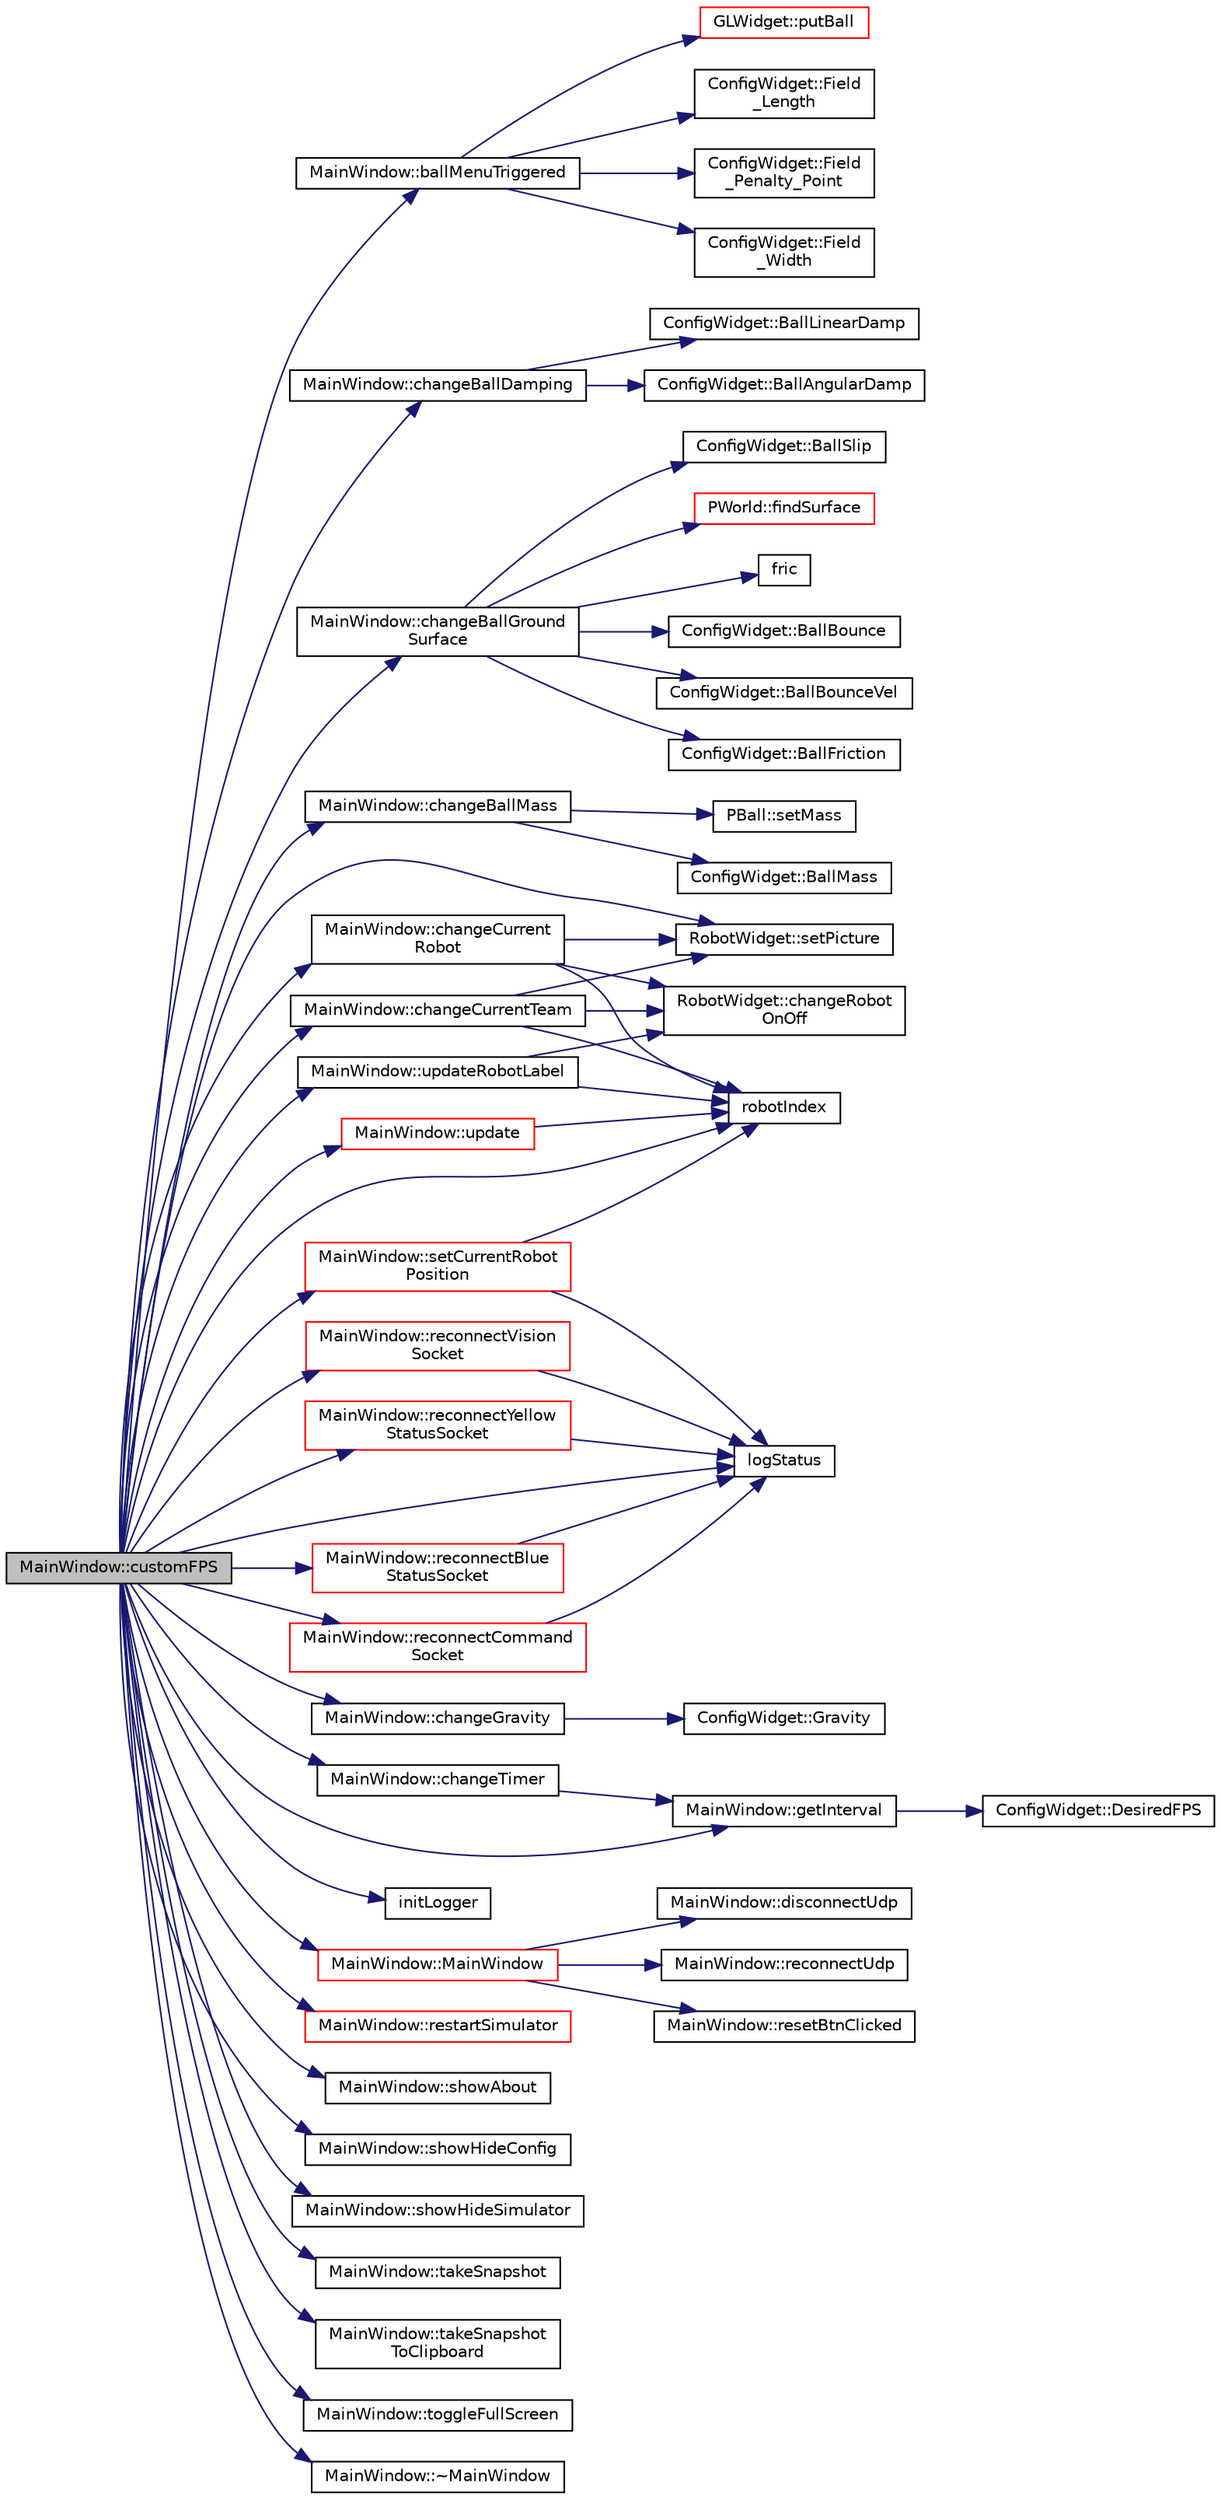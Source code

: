 digraph "MainWindow::customFPS"
{
 // INTERACTIVE_SVG=YES
  edge [fontname="Helvetica",fontsize="10",labelfontname="Helvetica",labelfontsize="10"];
  node [fontname="Helvetica",fontsize="10",shape=record];
  rankdir="LR";
  Node1 [label="MainWindow::customFPS",height=0.2,width=0.4,color="black", fillcolor="grey75", style="filled", fontcolor="black"];
  Node1 -> Node2 [color="midnightblue",fontsize="10",style="solid",fontname="Helvetica"];
  Node2 [label="MainWindow::ballMenuTriggered",height=0.2,width=0.4,color="black", fillcolor="white", style="filled",URL="$d9/dc6/class_main_window.html#a8e133d704e89ff21e3415564038d8ebf"];
  Node2 -> Node3 [color="midnightblue",fontsize="10",style="solid",fontname="Helvetica"];
  Node3 [label="ConfigWidget::Field\l_Length",height=0.2,width=0.4,color="black", fillcolor="white", style="filled",URL="$d6/d55/class_config_widget.html#ad6dcd940c26e1f4d8f10de1d7db126dd"];
  Node2 -> Node4 [color="midnightblue",fontsize="10",style="solid",fontname="Helvetica"];
  Node4 [label="ConfigWidget::Field\l_Penalty_Point",height=0.2,width=0.4,color="black", fillcolor="white", style="filled",URL="$d6/d55/class_config_widget.html#a9c2cb2d0cf475dc18205acc2a207e854"];
  Node2 -> Node5 [color="midnightblue",fontsize="10",style="solid",fontname="Helvetica"];
  Node5 [label="ConfigWidget::Field\l_Width",height=0.2,width=0.4,color="black", fillcolor="white", style="filled",URL="$d6/d55/class_config_widget.html#a52dd005ffaa605f06c17dc45d87e44f8"];
  Node2 -> Node6 [color="midnightblue",fontsize="10",style="solid",fontname="Helvetica"];
  Node6 [label="GLWidget::putBall",height=0.2,width=0.4,color="red", fillcolor="white", style="filled",URL="$da/d10/class_g_l_widget.html#a9f278fd8ea6b42a0a36637f4bed2f0af"];
  Node1 -> Node7 [color="midnightblue",fontsize="10",style="solid",fontname="Helvetica"];
  Node7 [label="MainWindow::changeBallDamping",height=0.2,width=0.4,color="black", fillcolor="white", style="filled",URL="$d9/dc6/class_main_window.html#ab5c8046b267cd4d389aaec83ddeb5863"];
  Node7 -> Node8 [color="midnightblue",fontsize="10",style="solid",fontname="Helvetica"];
  Node8 [label="ConfigWidget::BallAngularDamp",height=0.2,width=0.4,color="black", fillcolor="white", style="filled",URL="$d6/d55/class_config_widget.html#a534a9d7feb2494ebeea12a01e1cbb02c"];
  Node7 -> Node9 [color="midnightblue",fontsize="10",style="solid",fontname="Helvetica"];
  Node9 [label="ConfigWidget::BallLinearDamp",height=0.2,width=0.4,color="black", fillcolor="white", style="filled",URL="$d6/d55/class_config_widget.html#a56f114af14a1dd2a64bd95149c7caa9a"];
  Node1 -> Node10 [color="midnightblue",fontsize="10",style="solid",fontname="Helvetica"];
  Node10 [label="MainWindow::changeBallGround\lSurface",height=0.2,width=0.4,color="black", fillcolor="white", style="filled",URL="$d9/dc6/class_main_window.html#a522401d296858c4d88d9f750da09721b"];
  Node10 -> Node11 [color="midnightblue",fontsize="10",style="solid",fontname="Helvetica"];
  Node11 [label="ConfigWidget::BallBounce",height=0.2,width=0.4,color="black", fillcolor="white", style="filled",URL="$d6/d55/class_config_widget.html#a967f015a3359a6fb7035c8b42012f1c6"];
  Node10 -> Node12 [color="midnightblue",fontsize="10",style="solid",fontname="Helvetica"];
  Node12 [label="ConfigWidget::BallBounceVel",height=0.2,width=0.4,color="black", fillcolor="white", style="filled",URL="$d6/d55/class_config_widget.html#a9ae24d7392a654d15979a068c5950d4d"];
  Node10 -> Node13 [color="midnightblue",fontsize="10",style="solid",fontname="Helvetica"];
  Node13 [label="ConfigWidget::BallFriction",height=0.2,width=0.4,color="black", fillcolor="white", style="filled",URL="$d6/d55/class_config_widget.html#a97000cb92033db3e8869efc98eae3feb"];
  Node10 -> Node14 [color="midnightblue",fontsize="10",style="solid",fontname="Helvetica"];
  Node14 [label="ConfigWidget::BallSlip",height=0.2,width=0.4,color="black", fillcolor="white", style="filled",URL="$d6/d55/class_config_widget.html#ac7ab3f26c23acc566009311f6fb312b3"];
  Node10 -> Node15 [color="midnightblue",fontsize="10",style="solid",fontname="Helvetica"];
  Node15 [label="PWorld::findSurface",height=0.2,width=0.4,color="red", fillcolor="white", style="filled",URL="$de/d29/class_p_world.html#ad455d6d2e5de9e7a0fecd064557d51b4"];
  Node10 -> Node16 [color="midnightblue",fontsize="10",style="solid",fontname="Helvetica"];
  Node16 [label="fric",height=0.2,width=0.4,color="black", fillcolor="white", style="filled",URL="$d4/d4c/sslworld_8h.html#ae90a89c08ce620406bdddbc833db299f"];
  Node1 -> Node17 [color="midnightblue",fontsize="10",style="solid",fontname="Helvetica"];
  Node17 [label="MainWindow::changeBallMass",height=0.2,width=0.4,color="black", fillcolor="white", style="filled",URL="$d9/dc6/class_main_window.html#a358a92afdabed9da62ad4bc13dcd822a"];
  Node17 -> Node18 [color="midnightblue",fontsize="10",style="solid",fontname="Helvetica"];
  Node18 [label="ConfigWidget::BallMass",height=0.2,width=0.4,color="black", fillcolor="white", style="filled",URL="$d6/d55/class_config_widget.html#afc292cf67ebf286537eccbf0ec389d9c"];
  Node17 -> Node19 [color="midnightblue",fontsize="10",style="solid",fontname="Helvetica"];
  Node19 [label="PBall::setMass",height=0.2,width=0.4,color="black", fillcolor="white", style="filled",URL="$d5/d9b/class_p_ball.html#a568fb3ff8c88141c50d0fb1bf4cdbe41"];
  Node1 -> Node20 [color="midnightblue",fontsize="10",style="solid",fontname="Helvetica"];
  Node20 [label="MainWindow::changeCurrent\lRobot",height=0.2,width=0.4,color="black", fillcolor="white", style="filled",URL="$d9/dc6/class_main_window.html#a106655f6f0d5b07c7d57d63cdd83f67c"];
  Node20 -> Node21 [color="midnightblue",fontsize="10",style="solid",fontname="Helvetica"];
  Node21 [label="RobotWidget::changeRobot\lOnOff",height=0.2,width=0.4,color="black", fillcolor="white", style="filled",URL="$d9/d58/class_robot_widget.html#a4b2358e6238ad0ecd33e9f7ec5c7fa19"];
  Node20 -> Node22 [color="midnightblue",fontsize="10",style="solid",fontname="Helvetica"];
  Node22 [label="robotIndex",height=0.2,width=0.4,color="black", fillcolor="white", style="filled",URL="$d4/d4c/sslworld_8h.html#adc28e5d519f95cbce6aed7c31e2053a0"];
  Node20 -> Node23 [color="midnightblue",fontsize="10",style="solid",fontname="Helvetica"];
  Node23 [label="RobotWidget::setPicture",height=0.2,width=0.4,color="black", fillcolor="white", style="filled",URL="$d9/d58/class_robot_widget.html#a8bbffa248b04e5505ffd69e8dc0d514e"];
  Node1 -> Node24 [color="midnightblue",fontsize="10",style="solid",fontname="Helvetica"];
  Node24 [label="MainWindow::changeCurrentTeam",height=0.2,width=0.4,color="black", fillcolor="white", style="filled",URL="$d9/dc6/class_main_window.html#ab730d775e9f93f24e96bdf10a3977e57"];
  Node24 -> Node21 [color="midnightblue",fontsize="10",style="solid",fontname="Helvetica"];
  Node24 -> Node22 [color="midnightblue",fontsize="10",style="solid",fontname="Helvetica"];
  Node24 -> Node23 [color="midnightblue",fontsize="10",style="solid",fontname="Helvetica"];
  Node1 -> Node25 [color="midnightblue",fontsize="10",style="solid",fontname="Helvetica"];
  Node25 [label="MainWindow::changeGravity",height=0.2,width=0.4,color="black", fillcolor="white", style="filled",URL="$d9/dc6/class_main_window.html#a42ff71549e525cb3837b5330ef71b8c6"];
  Node25 -> Node26 [color="midnightblue",fontsize="10",style="solid",fontname="Helvetica"];
  Node26 [label="ConfigWidget::Gravity",height=0.2,width=0.4,color="black", fillcolor="white", style="filled",URL="$d6/d55/class_config_widget.html#a59787ceea61539c29e2147baf8b69535"];
  Node1 -> Node27 [color="midnightblue",fontsize="10",style="solid",fontname="Helvetica"];
  Node27 [label="MainWindow::changeTimer",height=0.2,width=0.4,color="black", fillcolor="white", style="filled",URL="$d9/dc6/class_main_window.html#a3d0471e3efeaff9c7c701eb86d52960c"];
  Node27 -> Node28 [color="midnightblue",fontsize="10",style="solid",fontname="Helvetica"];
  Node28 [label="MainWindow::getInterval",height=0.2,width=0.4,color="black", fillcolor="white", style="filled",URL="$d9/dc6/class_main_window.html#a88c8d788d6606f719cd40c0eaf6f010b"];
  Node28 -> Node29 [color="midnightblue",fontsize="10",style="solid",fontname="Helvetica"];
  Node29 [label="ConfigWidget::DesiredFPS",height=0.2,width=0.4,color="black", fillcolor="white", style="filled",URL="$d6/d55/class_config_widget.html#a4e4dbe789f4acc389ab0c5e2cb2966e2"];
  Node1 -> Node28 [color="midnightblue",fontsize="10",style="solid",fontname="Helvetica"];
  Node1 -> Node30 [color="midnightblue",fontsize="10",style="solid",fontname="Helvetica"];
  Node30 [label="initLogger",height=0.2,width=0.4,color="black", fillcolor="white", style="filled",URL="$d1/d8c/logger_8h.html#a0b04aeeb0d125589b1f015e54bfc2573"];
  Node1 -> Node31 [color="midnightblue",fontsize="10",style="solid",fontname="Helvetica"];
  Node31 [label="logStatus",height=0.2,width=0.4,color="black", fillcolor="white", style="filled",URL="$d1/d8c/logger_8h.html#a99568d93d99c357f22a3f8b10dd836bb"];
  Node1 -> Node32 [color="midnightblue",fontsize="10",style="solid",fontname="Helvetica"];
  Node32 [label="MainWindow::MainWindow",height=0.2,width=0.4,color="red", fillcolor="white", style="filled",URL="$d9/dc6/class_main_window.html#a8b244be8b7b7db1b08de2a2acb9409db"];
  Node32 -> Node33 [color="midnightblue",fontsize="10",style="solid",fontname="Helvetica"];
  Node33 [label="MainWindow::disconnectUdp",height=0.2,width=0.4,color="black", fillcolor="white", style="filled",URL="$d9/dc6/class_main_window.html#a9473abe041c1a666de2c12f4b1c6cd39"];
  Node32 -> Node34 [color="midnightblue",fontsize="10",style="solid",fontname="Helvetica"];
  Node34 [label="MainWindow::reconnectUdp",height=0.2,width=0.4,color="black", fillcolor="white", style="filled",URL="$d9/dc6/class_main_window.html#abf57ccc0365e76ae10cdb4d6ce89e13f"];
  Node32 -> Node35 [color="midnightblue",fontsize="10",style="solid",fontname="Helvetica"];
  Node35 [label="MainWindow::resetBtnClicked",height=0.2,width=0.4,color="black", fillcolor="white", style="filled",URL="$d9/dc6/class_main_window.html#a6cddce4209b17cb7d765d41d3b02e127"];
  Node1 -> Node36 [color="midnightblue",fontsize="10",style="solid",fontname="Helvetica"];
  Node36 [label="MainWindow::reconnectBlue\lStatusSocket",height=0.2,width=0.4,color="red", fillcolor="white", style="filled",URL="$d9/dc6/class_main_window.html#a138c426ef8e1c2a23a65773988a02d8f"];
  Node36 -> Node31 [color="midnightblue",fontsize="10",style="solid",fontname="Helvetica"];
  Node1 -> Node37 [color="midnightblue",fontsize="10",style="solid",fontname="Helvetica"];
  Node37 [label="MainWindow::reconnectCommand\lSocket",height=0.2,width=0.4,color="red", fillcolor="white", style="filled",URL="$d9/dc6/class_main_window.html#a3773663f183cdba856ae784c0dad02b4"];
  Node37 -> Node31 [color="midnightblue",fontsize="10",style="solid",fontname="Helvetica"];
  Node1 -> Node38 [color="midnightblue",fontsize="10",style="solid",fontname="Helvetica"];
  Node38 [label="MainWindow::reconnectVision\lSocket",height=0.2,width=0.4,color="red", fillcolor="white", style="filled",URL="$d9/dc6/class_main_window.html#a2188b3060fb047fad8f1a401aee1031b"];
  Node38 -> Node31 [color="midnightblue",fontsize="10",style="solid",fontname="Helvetica"];
  Node1 -> Node39 [color="midnightblue",fontsize="10",style="solid",fontname="Helvetica"];
  Node39 [label="MainWindow::reconnectYellow\lStatusSocket",height=0.2,width=0.4,color="red", fillcolor="white", style="filled",URL="$d9/dc6/class_main_window.html#a5746c4a7c033c1faf302c07d99787621"];
  Node39 -> Node31 [color="midnightblue",fontsize="10",style="solid",fontname="Helvetica"];
  Node1 -> Node40 [color="midnightblue",fontsize="10",style="solid",fontname="Helvetica"];
  Node40 [label="MainWindow::restartSimulator",height=0.2,width=0.4,color="red", fillcolor="white", style="filled",URL="$d9/dc6/class_main_window.html#a467737b58e7c52fc215ce9e241829579"];
  Node1 -> Node22 [color="midnightblue",fontsize="10",style="solid",fontname="Helvetica"];
  Node1 -> Node41 [color="midnightblue",fontsize="10",style="solid",fontname="Helvetica"];
  Node41 [label="MainWindow::setCurrentRobot\lPosition",height=0.2,width=0.4,color="red", fillcolor="white", style="filled",URL="$d9/dc6/class_main_window.html#abf70ab6834b8f552659edf27b9313e13"];
  Node41 -> Node22 [color="midnightblue",fontsize="10",style="solid",fontname="Helvetica"];
  Node41 -> Node31 [color="midnightblue",fontsize="10",style="solid",fontname="Helvetica"];
  Node1 -> Node23 [color="midnightblue",fontsize="10",style="solid",fontname="Helvetica"];
  Node1 -> Node42 [color="midnightblue",fontsize="10",style="solid",fontname="Helvetica"];
  Node42 [label="MainWindow::showAbout",height=0.2,width=0.4,color="black", fillcolor="white", style="filled",URL="$d9/dc6/class_main_window.html#aa3aa0f3ce42e748b931d6211921ea197"];
  Node1 -> Node43 [color="midnightblue",fontsize="10",style="solid",fontname="Helvetica"];
  Node43 [label="MainWindow::showHideConfig",height=0.2,width=0.4,color="black", fillcolor="white", style="filled",URL="$d9/dc6/class_main_window.html#a32ef410127f7c104f6b6e6eb69ee713c"];
  Node1 -> Node44 [color="midnightblue",fontsize="10",style="solid",fontname="Helvetica"];
  Node44 [label="MainWindow::showHideSimulator",height=0.2,width=0.4,color="black", fillcolor="white", style="filled",URL="$d9/dc6/class_main_window.html#a8d542d311ccb2f1ebaec786667045c2c"];
  Node1 -> Node45 [color="midnightblue",fontsize="10",style="solid",fontname="Helvetica"];
  Node45 [label="MainWindow::takeSnapshot",height=0.2,width=0.4,color="black", fillcolor="white", style="filled",URL="$d9/dc6/class_main_window.html#ab0caff77019ac7a577c52ed9e96bb546"];
  Node1 -> Node46 [color="midnightblue",fontsize="10",style="solid",fontname="Helvetica"];
  Node46 [label="MainWindow::takeSnapshot\lToClipboard",height=0.2,width=0.4,color="black", fillcolor="white", style="filled",URL="$d9/dc6/class_main_window.html#a25fd77658523b4db93a06aed7dd267b3"];
  Node1 -> Node47 [color="midnightblue",fontsize="10",style="solid",fontname="Helvetica"];
  Node47 [label="MainWindow::toggleFullScreen",height=0.2,width=0.4,color="black", fillcolor="white", style="filled",URL="$d9/dc6/class_main_window.html#a735993e3be20cbffc6e22939121413ab"];
  Node1 -> Node48 [color="midnightblue",fontsize="10",style="solid",fontname="Helvetica"];
  Node48 [label="MainWindow::update",height=0.2,width=0.4,color="red", fillcolor="white", style="filled",URL="$d9/dc6/class_main_window.html#a128f71880d4b9683149023fc46fcc9f8"];
  Node48 -> Node22 [color="midnightblue",fontsize="10",style="solid",fontname="Helvetica"];
  Node1 -> Node49 [color="midnightblue",fontsize="10",style="solid",fontname="Helvetica"];
  Node49 [label="MainWindow::updateRobotLabel",height=0.2,width=0.4,color="black", fillcolor="white", style="filled",URL="$d9/dc6/class_main_window.html#ae46c23698a8f948fe75c640192191d17"];
  Node49 -> Node22 [color="midnightblue",fontsize="10",style="solid",fontname="Helvetica"];
  Node49 -> Node21 [color="midnightblue",fontsize="10",style="solid",fontname="Helvetica"];
  Node1 -> Node50 [color="midnightblue",fontsize="10",style="solid",fontname="Helvetica"];
  Node50 [label="MainWindow::~MainWindow",height=0.2,width=0.4,color="black", fillcolor="white", style="filled",URL="$d9/dc6/class_main_window.html#ae98d00a93bc118200eeef9f9bba1dba7"];
}
